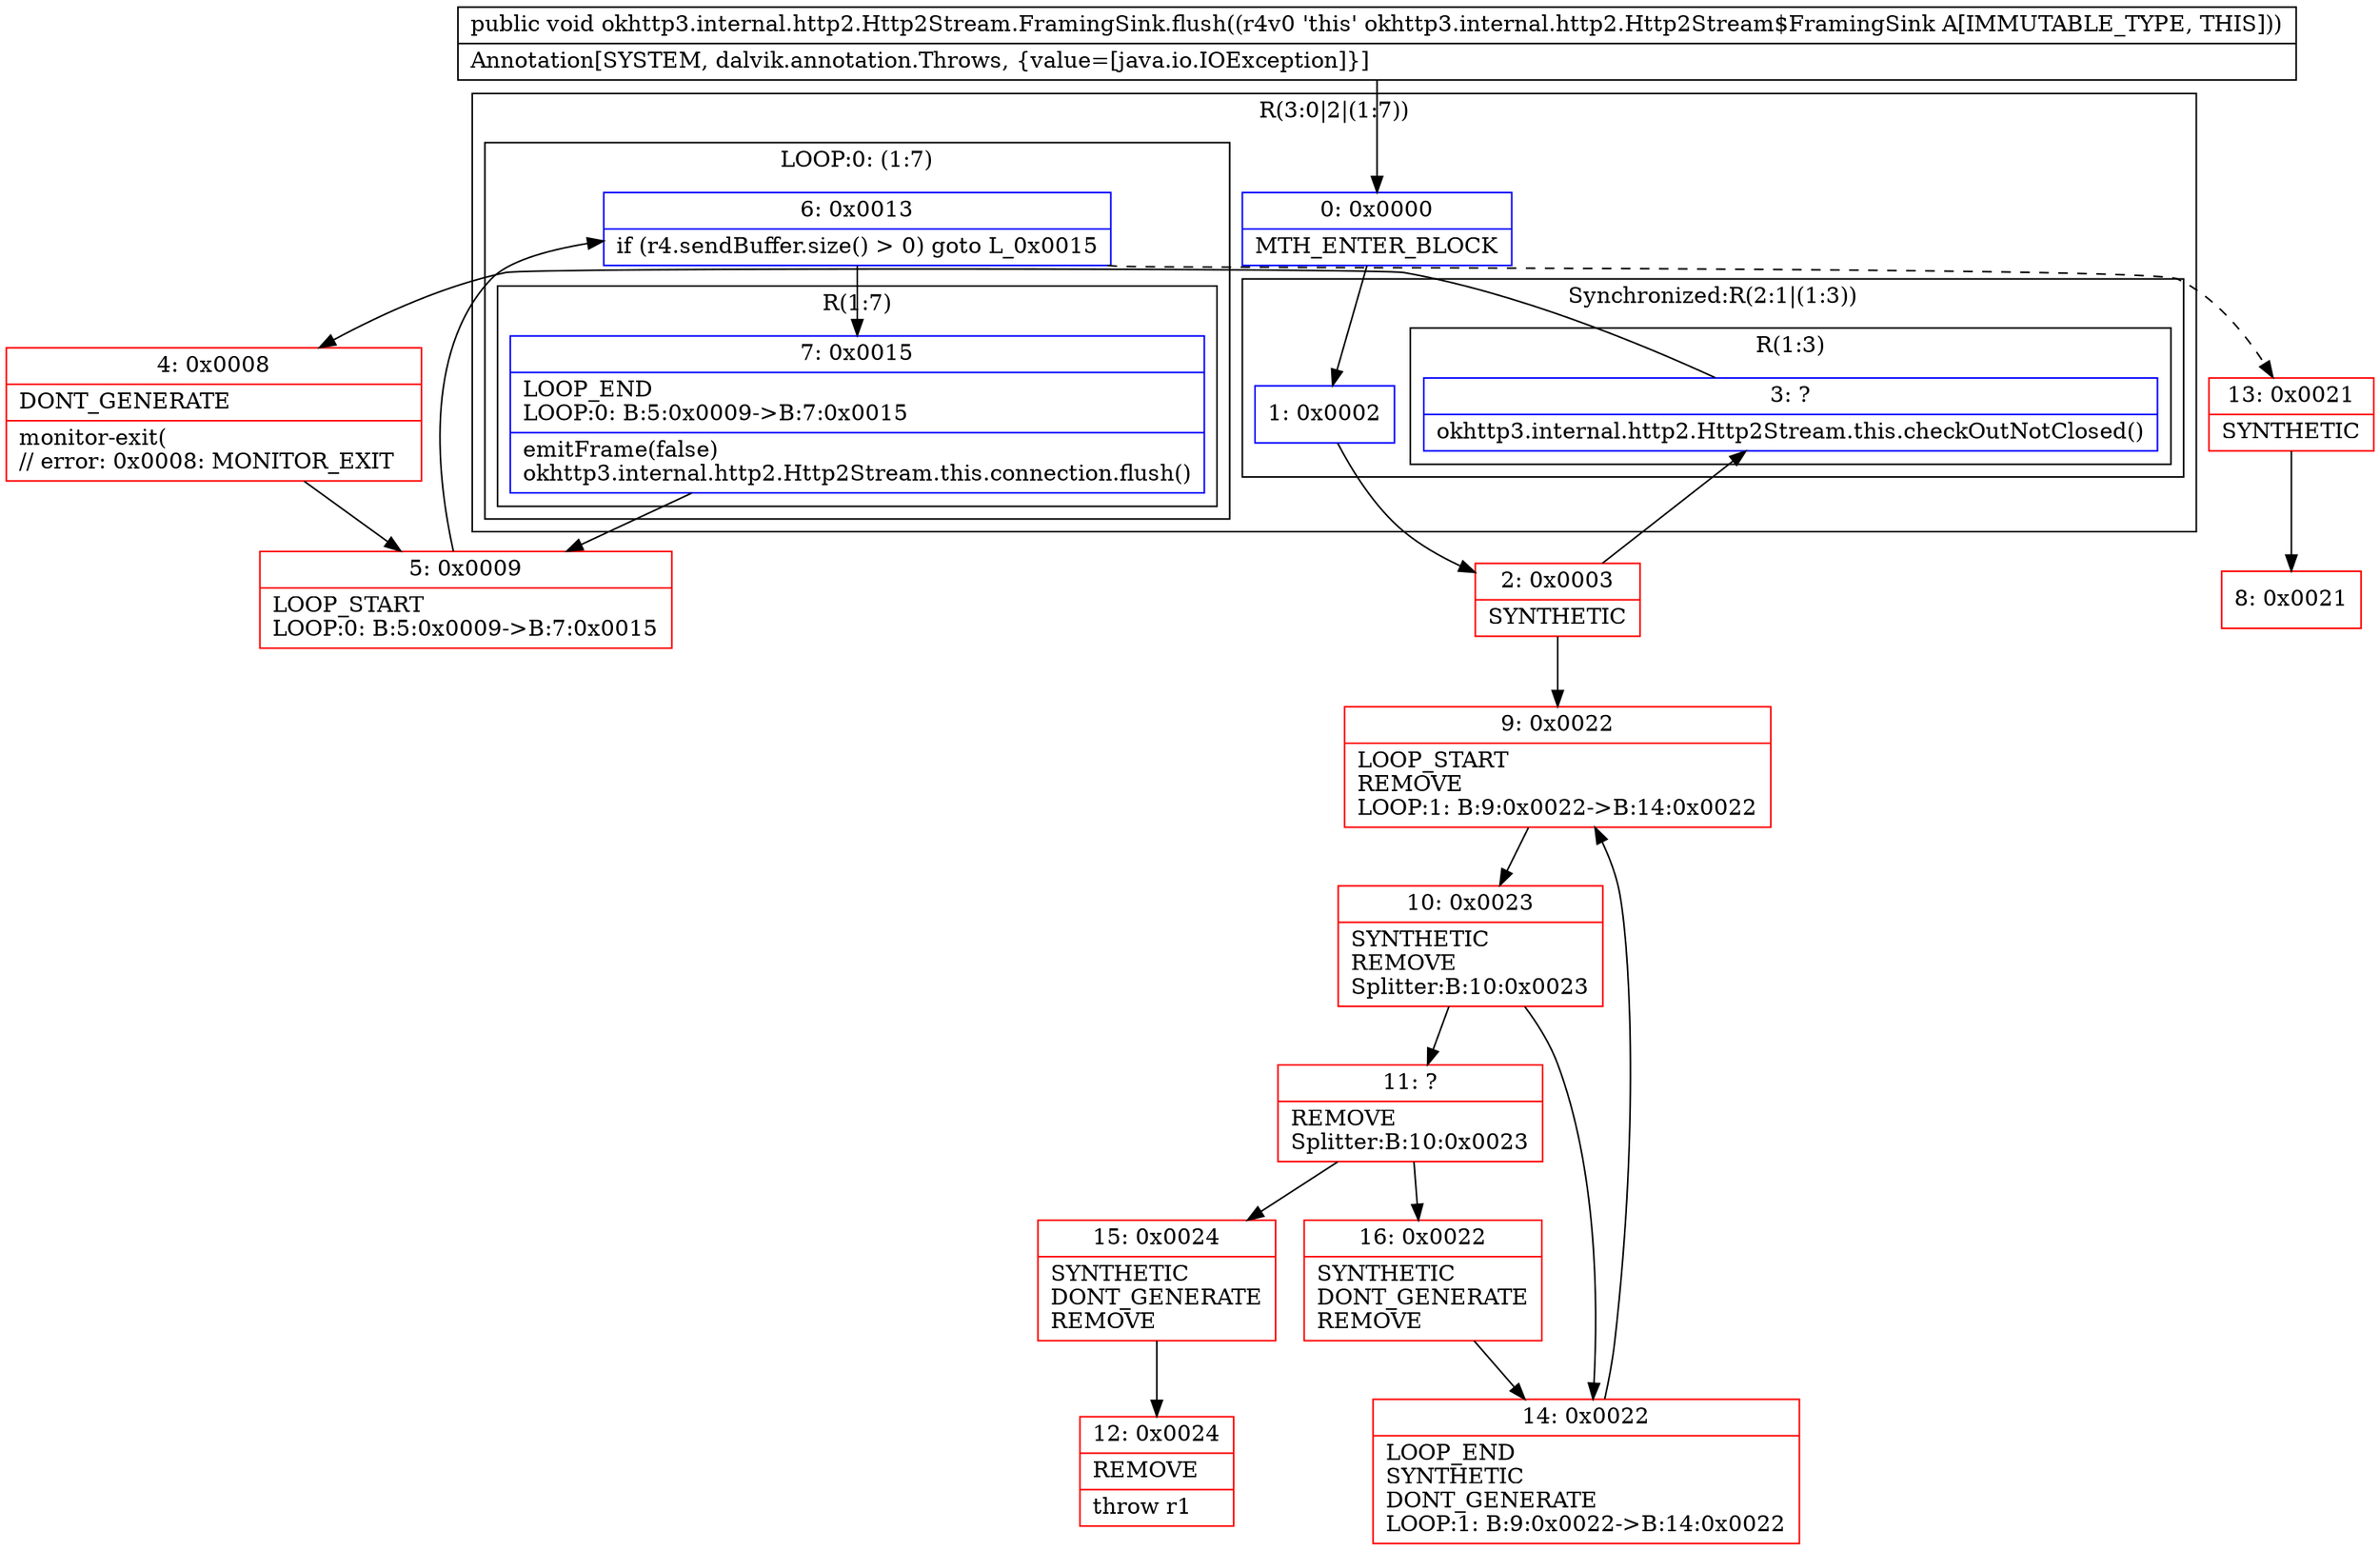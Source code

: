 digraph "CFG forokhttp3.internal.http2.Http2Stream.FramingSink.flush()V" {
subgraph cluster_Region_519264512 {
label = "R(3:0|2|(1:7))";
node [shape=record,color=blue];
Node_0 [shape=record,label="{0\:\ 0x0000|MTH_ENTER_BLOCK\l}"];
subgraph cluster_SynchronizedRegion_1437056006 {
label = "Synchronized:R(2:1|(1:3))";
node [shape=record,color=blue];
Node_1 [shape=record,label="{1\:\ 0x0002}"];
subgraph cluster_Region_1401368845 {
label = "R(1:3)";
node [shape=record,color=blue];
Node_3 [shape=record,label="{3\:\ ?|okhttp3.internal.http2.Http2Stream.this.checkOutNotClosed()\l}"];
}
}
subgraph cluster_LoopRegion_1430773252 {
label = "LOOP:0: (1:7)";
node [shape=record,color=blue];
Node_6 [shape=record,label="{6\:\ 0x0013|if (r4.sendBuffer.size() \> 0) goto L_0x0015\l}"];
subgraph cluster_Region_1366861557 {
label = "R(1:7)";
node [shape=record,color=blue];
Node_7 [shape=record,label="{7\:\ 0x0015|LOOP_END\lLOOP:0: B:5:0x0009\-\>B:7:0x0015\l|emitFrame(false)\lokhttp3.internal.http2.Http2Stream.this.connection.flush()\l}"];
}
}
}
Node_2 [shape=record,color=red,label="{2\:\ 0x0003|SYNTHETIC\l}"];
Node_4 [shape=record,color=red,label="{4\:\ 0x0008|DONT_GENERATE\l|monitor\-exit(\l\/\/ error: 0x0008: MONITOR_EXIT  \l}"];
Node_5 [shape=record,color=red,label="{5\:\ 0x0009|LOOP_START\lLOOP:0: B:5:0x0009\-\>B:7:0x0015\l}"];
Node_8 [shape=record,color=red,label="{8\:\ 0x0021}"];
Node_9 [shape=record,color=red,label="{9\:\ 0x0022|LOOP_START\lREMOVE\lLOOP:1: B:9:0x0022\-\>B:14:0x0022\l}"];
Node_10 [shape=record,color=red,label="{10\:\ 0x0023|SYNTHETIC\lREMOVE\lSplitter:B:10:0x0023\l}"];
Node_11 [shape=record,color=red,label="{11\:\ ?|REMOVE\lSplitter:B:10:0x0023\l}"];
Node_12 [shape=record,color=red,label="{12\:\ 0x0024|REMOVE\l|throw r1\l}"];
Node_13 [shape=record,color=red,label="{13\:\ 0x0021|SYNTHETIC\l}"];
Node_14 [shape=record,color=red,label="{14\:\ 0x0022|LOOP_END\lSYNTHETIC\lDONT_GENERATE\lLOOP:1: B:9:0x0022\-\>B:14:0x0022\l}"];
Node_15 [shape=record,color=red,label="{15\:\ 0x0024|SYNTHETIC\lDONT_GENERATE\lREMOVE\l}"];
Node_16 [shape=record,color=red,label="{16\:\ 0x0022|SYNTHETIC\lDONT_GENERATE\lREMOVE\l}"];
MethodNode[shape=record,label="{public void okhttp3.internal.http2.Http2Stream.FramingSink.flush((r4v0 'this' okhttp3.internal.http2.Http2Stream$FramingSink A[IMMUTABLE_TYPE, THIS]))  | Annotation[SYSTEM, dalvik.annotation.Throws, \{value=[java.io.IOException]\}]\l}"];
MethodNode -> Node_0;
Node_0 -> Node_1;
Node_1 -> Node_2;
Node_3 -> Node_4;
Node_6 -> Node_7;
Node_6 -> Node_13[style=dashed];
Node_7 -> Node_5;
Node_2 -> Node_3;
Node_2 -> Node_9;
Node_4 -> Node_5;
Node_5 -> Node_6;
Node_9 -> Node_10;
Node_10 -> Node_11;
Node_10 -> Node_14;
Node_11 -> Node_15;
Node_11 -> Node_16;
Node_13 -> Node_8;
Node_14 -> Node_9;
Node_15 -> Node_12;
Node_16 -> Node_14;
}

